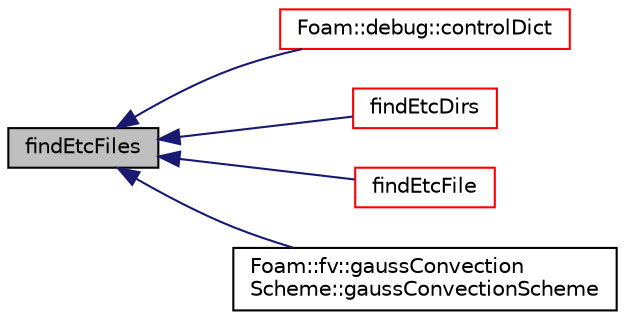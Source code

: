 digraph "findEtcFiles"
{
  bgcolor="transparent";
  edge [fontname="Helvetica",fontsize="10",labelfontname="Helvetica",labelfontsize="10"];
  node [fontname="Helvetica",fontsize="10",shape=record];
  rankdir="LR";
  Node97115 [label="findEtcFiles",height=0.2,width=0.4,color="black", fillcolor="grey75", style="filled", fontcolor="black"];
  Node97115 -> Node97116 [dir="back",color="midnightblue",fontsize="10",style="solid",fontname="Helvetica"];
  Node97116 [label="Foam::debug::controlDict",height=0.2,width=0.4,color="red",URL="$a21894.html#a99ec32314c649e103ec5b70effea2d96",tooltip="The central control dictionary. "];
  Node97115 -> Node99015 [dir="back",color="midnightblue",fontsize="10",style="solid",fontname="Helvetica"];
  Node99015 [label="findEtcDirs",height=0.2,width=0.4,color="red",URL="$a21851.html#aae55065d1881e7454fd54bdc87b58f3c",tooltip="Search for directories from user/group/shipped directories. "];
  Node97115 -> Node99017 [dir="back",color="midnightblue",fontsize="10",style="solid",fontname="Helvetica"];
  Node99017 [label="findEtcFile",height=0.2,width=0.4,color="red",URL="$a21851.html#a64e4ef2dd826f43aabfdda9dcd8ba711",tooltip="Search for a file using findEtcFiles. "];
  Node97115 -> Node97144 [dir="back",color="midnightblue",fontsize="10",style="solid",fontname="Helvetica"];
  Node97144 [label="Foam::fv::gaussConvection\lScheme::gaussConvectionScheme",height=0.2,width=0.4,color="black",URL="$a23261.html#aa9b19c02f50dec0beb32417f7df60761",tooltip="Construct from flux and Istream. "];
}
